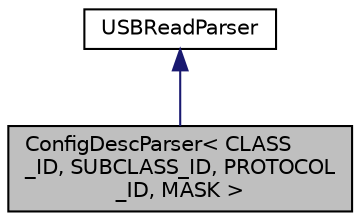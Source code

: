 digraph "ConfigDescParser&lt; CLASS_ID, SUBCLASS_ID, PROTOCOL_ID, MASK &gt;"
{
  edge [fontname="Helvetica",fontsize="10",labelfontname="Helvetica",labelfontsize="10"];
  node [fontname="Helvetica",fontsize="10",shape=record];
  Node1 [label="ConfigDescParser\< CLASS\l_ID, SUBCLASS_ID, PROTOCOL\l_ID, MASK \>",height=0.2,width=0.4,color="black", fillcolor="grey75", style="filled" fontcolor="black"];
  Node2 -> Node1 [dir="back",color="midnightblue",fontsize="10",style="solid",fontname="Helvetica"];
  Node2 [label="USBReadParser",height=0.2,width=0.4,color="black", fillcolor="white", style="filled",URL="$class_u_s_b_read_parser.html"];
}
